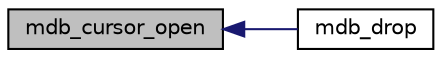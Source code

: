 digraph "mdb_cursor_open"
{
  edge [fontname="Helvetica",fontsize="10",labelfontname="Helvetica",labelfontsize="10"];
  node [fontname="Helvetica",fontsize="10",shape=record];
  rankdir="LR";
  Node13 [label="mdb_cursor_open",height=0.2,width=0.4,color="black", fillcolor="grey75", style="filled", fontcolor="black"];
  Node13 -> Node14 [dir="back",color="midnightblue",fontsize="10",style="solid",fontname="Helvetica"];
  Node14 [label="mdb_drop",height=0.2,width=0.4,color="black", fillcolor="white", style="filled",URL="$group__internal.html#gab966fab3840fc54a6571dfb32b00f2db",tooltip="Empty or delete+close a database. "];
}
